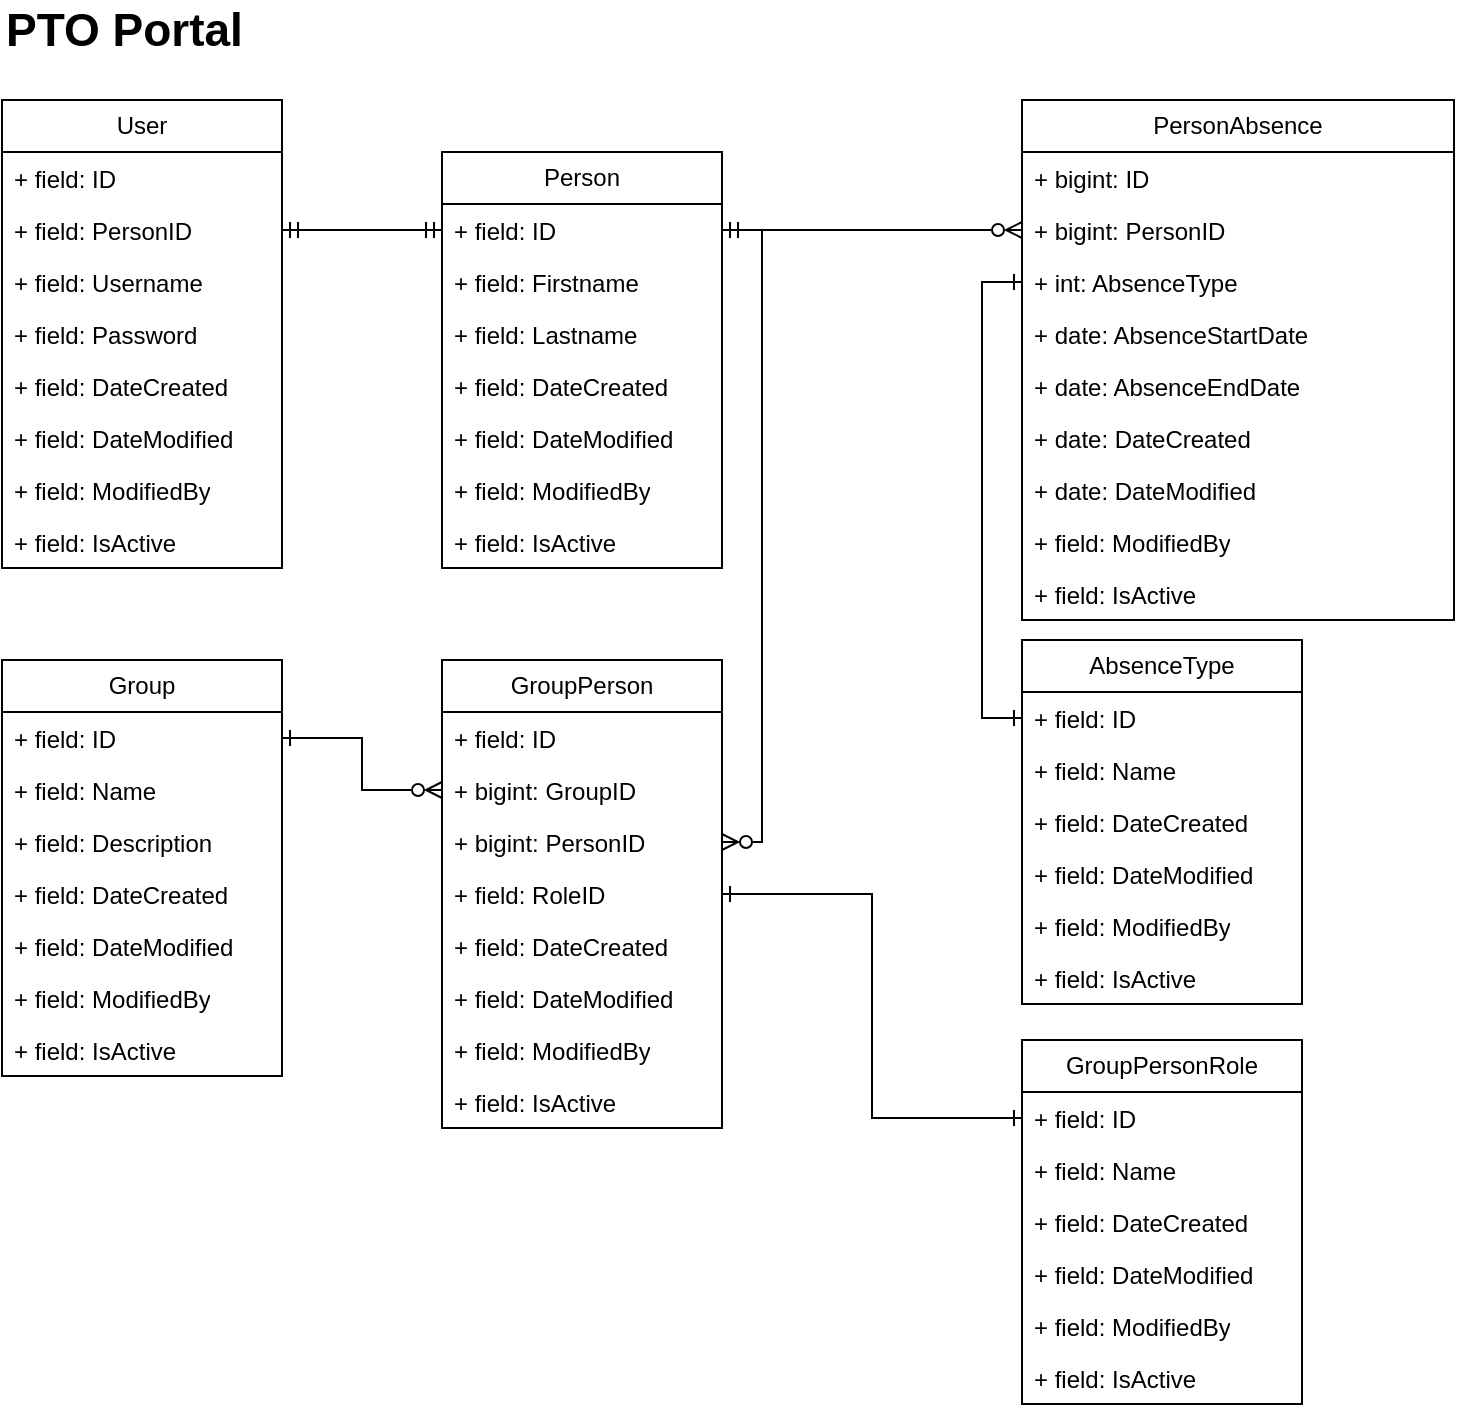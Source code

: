 <mxfile version="21.2.2" type="github">
  <diagram id="C5RBs43oDa-KdzZeNtuy" name="Page-1">
    <mxGraphModel dx="1434" dy="796" grid="1" gridSize="10" guides="1" tooltips="1" connect="1" arrows="1" fold="1" page="1" pageScale="1" pageWidth="827" pageHeight="1169" math="0" shadow="0">
      <root>
        <mxCell id="WIyWlLk6GJQsqaUBKTNV-0" />
        <mxCell id="WIyWlLk6GJQsqaUBKTNV-1" parent="WIyWlLk6GJQsqaUBKTNV-0" />
        <mxCell id="ZTJ_C2mdIYMtUUUw_Ddv-0" value="Person" style="swimlane;fontStyle=0;childLayout=stackLayout;horizontal=1;startSize=26;fillColor=none;horizontalStack=0;resizeParent=1;resizeParentMax=0;resizeLast=0;collapsible=1;marginBottom=0;whiteSpace=wrap;html=1;" vertex="1" parent="WIyWlLk6GJQsqaUBKTNV-1">
          <mxGeometry x="260" y="156" width="140" height="208" as="geometry" />
        </mxCell>
        <mxCell id="ZTJ_C2mdIYMtUUUw_Ddv-1" value="+ field: ID" style="text;strokeColor=none;fillColor=none;align=left;verticalAlign=top;spacingLeft=4;spacingRight=4;overflow=hidden;rotatable=0;points=[[0,0.5],[1,0.5]];portConstraint=eastwest;whiteSpace=wrap;html=1;" vertex="1" parent="ZTJ_C2mdIYMtUUUw_Ddv-0">
          <mxGeometry y="26" width="140" height="26" as="geometry" />
        </mxCell>
        <mxCell id="ZTJ_C2mdIYMtUUUw_Ddv-2" value="+ field: Firstname" style="text;strokeColor=none;fillColor=none;align=left;verticalAlign=top;spacingLeft=4;spacingRight=4;overflow=hidden;rotatable=0;points=[[0,0.5],[1,0.5]];portConstraint=eastwest;whiteSpace=wrap;html=1;" vertex="1" parent="ZTJ_C2mdIYMtUUUw_Ddv-0">
          <mxGeometry y="52" width="140" height="26" as="geometry" />
        </mxCell>
        <mxCell id="ZTJ_C2mdIYMtUUUw_Ddv-3" value="+ field: Lastname" style="text;strokeColor=none;fillColor=none;align=left;verticalAlign=top;spacingLeft=4;spacingRight=4;overflow=hidden;rotatable=0;points=[[0,0.5],[1,0.5]];portConstraint=eastwest;whiteSpace=wrap;html=1;" vertex="1" parent="ZTJ_C2mdIYMtUUUw_Ddv-0">
          <mxGeometry y="78" width="140" height="26" as="geometry" />
        </mxCell>
        <mxCell id="ZTJ_C2mdIYMtUUUw_Ddv-4" value="+ field: DateCreated" style="text;strokeColor=none;fillColor=none;align=left;verticalAlign=top;spacingLeft=4;spacingRight=4;overflow=hidden;rotatable=0;points=[[0,0.5],[1,0.5]];portConstraint=eastwest;whiteSpace=wrap;html=1;" vertex="1" parent="ZTJ_C2mdIYMtUUUw_Ddv-0">
          <mxGeometry y="104" width="140" height="26" as="geometry" />
        </mxCell>
        <mxCell id="ZTJ_C2mdIYMtUUUw_Ddv-5" value="+ field: DateModified" style="text;strokeColor=none;fillColor=none;align=left;verticalAlign=top;spacingLeft=4;spacingRight=4;overflow=hidden;rotatable=0;points=[[0,0.5],[1,0.5]];portConstraint=eastwest;whiteSpace=wrap;html=1;" vertex="1" parent="ZTJ_C2mdIYMtUUUw_Ddv-0">
          <mxGeometry y="130" width="140" height="26" as="geometry" />
        </mxCell>
        <mxCell id="ZTJ_C2mdIYMtUUUw_Ddv-6" value="+ field: ModifiedBy" style="text;strokeColor=none;fillColor=none;align=left;verticalAlign=top;spacingLeft=4;spacingRight=4;overflow=hidden;rotatable=0;points=[[0,0.5],[1,0.5]];portConstraint=eastwest;whiteSpace=wrap;html=1;" vertex="1" parent="ZTJ_C2mdIYMtUUUw_Ddv-0">
          <mxGeometry y="156" width="140" height="26" as="geometry" />
        </mxCell>
        <mxCell id="ZTJ_C2mdIYMtUUUw_Ddv-17" value="+ field: IsActive" style="text;strokeColor=none;fillColor=none;align=left;verticalAlign=top;spacingLeft=4;spacingRight=4;overflow=hidden;rotatable=0;points=[[0,0.5],[1,0.5]];portConstraint=eastwest;whiteSpace=wrap;html=1;" vertex="1" parent="ZTJ_C2mdIYMtUUUw_Ddv-0">
          <mxGeometry y="182" width="140" height="26" as="geometry" />
        </mxCell>
        <mxCell id="ZTJ_C2mdIYMtUUUw_Ddv-7" value="PersonAbsence" style="swimlane;fontStyle=0;childLayout=stackLayout;horizontal=1;startSize=26;fillColor=none;horizontalStack=0;resizeParent=1;resizeParentMax=0;resizeLast=0;collapsible=1;marginBottom=0;whiteSpace=wrap;html=1;" vertex="1" parent="WIyWlLk6GJQsqaUBKTNV-1">
          <mxGeometry x="550" y="130" width="216" height="260" as="geometry" />
        </mxCell>
        <mxCell id="ZTJ_C2mdIYMtUUUw_Ddv-8" value="+ bigint: ID" style="text;strokeColor=none;fillColor=none;align=left;verticalAlign=top;spacingLeft=4;spacingRight=4;overflow=hidden;rotatable=0;points=[[0,0.5],[1,0.5]];portConstraint=eastwest;whiteSpace=wrap;html=1;" vertex="1" parent="ZTJ_C2mdIYMtUUUw_Ddv-7">
          <mxGeometry y="26" width="216" height="26" as="geometry" />
        </mxCell>
        <mxCell id="ZTJ_C2mdIYMtUUUw_Ddv-16" value="+ bigint: PersonID" style="text;strokeColor=none;fillColor=none;align=left;verticalAlign=top;spacingLeft=4;spacingRight=4;overflow=hidden;rotatable=0;points=[[0,0.5],[1,0.5]];portConstraint=eastwest;whiteSpace=wrap;html=1;" vertex="1" parent="ZTJ_C2mdIYMtUUUw_Ddv-7">
          <mxGeometry y="52" width="216" height="26" as="geometry" />
        </mxCell>
        <mxCell id="ZTJ_C2mdIYMtUUUw_Ddv-9" value="+ int: AbsenceType" style="text;strokeColor=none;fillColor=none;align=left;verticalAlign=top;spacingLeft=4;spacingRight=4;overflow=hidden;rotatable=0;points=[[0,0.5],[1,0.5]];portConstraint=eastwest;whiteSpace=wrap;html=1;" vertex="1" parent="ZTJ_C2mdIYMtUUUw_Ddv-7">
          <mxGeometry y="78" width="216" height="26" as="geometry" />
        </mxCell>
        <mxCell id="ZTJ_C2mdIYMtUUUw_Ddv-10" value="+ date: AbsenceStartDate" style="text;strokeColor=none;fillColor=none;align=left;verticalAlign=top;spacingLeft=4;spacingRight=4;overflow=hidden;rotatable=0;points=[[0,0.5],[1,0.5]];portConstraint=eastwest;whiteSpace=wrap;html=1;" vertex="1" parent="ZTJ_C2mdIYMtUUUw_Ddv-7">
          <mxGeometry y="104" width="216" height="26" as="geometry" />
        </mxCell>
        <mxCell id="ZTJ_C2mdIYMtUUUw_Ddv-15" value="+ date: AbsenceEndDate" style="text;strokeColor=none;fillColor=none;align=left;verticalAlign=top;spacingLeft=4;spacingRight=4;overflow=hidden;rotatable=0;points=[[0,0.5],[1,0.5]];portConstraint=eastwest;whiteSpace=wrap;html=1;" vertex="1" parent="ZTJ_C2mdIYMtUUUw_Ddv-7">
          <mxGeometry y="130" width="216" height="26" as="geometry" />
        </mxCell>
        <mxCell id="ZTJ_C2mdIYMtUUUw_Ddv-11" value="+ date: DateCreated" style="text;strokeColor=none;fillColor=none;align=left;verticalAlign=top;spacingLeft=4;spacingRight=4;overflow=hidden;rotatable=0;points=[[0,0.5],[1,0.5]];portConstraint=eastwest;whiteSpace=wrap;html=1;" vertex="1" parent="ZTJ_C2mdIYMtUUUw_Ddv-7">
          <mxGeometry y="156" width="216" height="26" as="geometry" />
        </mxCell>
        <mxCell id="ZTJ_C2mdIYMtUUUw_Ddv-12" value="+ date: DateModified" style="text;strokeColor=none;fillColor=none;align=left;verticalAlign=top;spacingLeft=4;spacingRight=4;overflow=hidden;rotatable=0;points=[[0,0.5],[1,0.5]];portConstraint=eastwest;whiteSpace=wrap;html=1;" vertex="1" parent="ZTJ_C2mdIYMtUUUw_Ddv-7">
          <mxGeometry y="182" width="216" height="26" as="geometry" />
        </mxCell>
        <mxCell id="ZTJ_C2mdIYMtUUUw_Ddv-13" value="+ field: ModifiedBy" style="text;strokeColor=none;fillColor=none;align=left;verticalAlign=top;spacingLeft=4;spacingRight=4;overflow=hidden;rotatable=0;points=[[0,0.5],[1,0.5]];portConstraint=eastwest;whiteSpace=wrap;html=1;" vertex="1" parent="ZTJ_C2mdIYMtUUUw_Ddv-7">
          <mxGeometry y="208" width="216" height="26" as="geometry" />
        </mxCell>
        <mxCell id="ZTJ_C2mdIYMtUUUw_Ddv-18" value="+ field: IsActive" style="text;strokeColor=none;fillColor=none;align=left;verticalAlign=top;spacingLeft=4;spacingRight=4;overflow=hidden;rotatable=0;points=[[0,0.5],[1,0.5]];portConstraint=eastwest;whiteSpace=wrap;html=1;" vertex="1" parent="ZTJ_C2mdIYMtUUUw_Ddv-7">
          <mxGeometry y="234" width="216" height="26" as="geometry" />
        </mxCell>
        <mxCell id="ZTJ_C2mdIYMtUUUw_Ddv-14" value="PTO Portal" style="text;html=1;strokeColor=none;fillColor=none;align=left;verticalAlign=middle;whiteSpace=wrap;rounded=0;fontSize=23;fontStyle=1" vertex="1" parent="WIyWlLk6GJQsqaUBKTNV-1">
          <mxGeometry x="40" y="80" width="180" height="30" as="geometry" />
        </mxCell>
        <mxCell id="ZTJ_C2mdIYMtUUUw_Ddv-19" value="AbsenceType" style="swimlane;fontStyle=0;childLayout=stackLayout;horizontal=1;startSize=26;fillColor=none;horizontalStack=0;resizeParent=1;resizeParentMax=0;resizeLast=0;collapsible=1;marginBottom=0;whiteSpace=wrap;html=1;" vertex="1" parent="WIyWlLk6GJQsqaUBKTNV-1">
          <mxGeometry x="550" y="400" width="140" height="182" as="geometry" />
        </mxCell>
        <mxCell id="ZTJ_C2mdIYMtUUUw_Ddv-20" value="+ field: ID" style="text;strokeColor=none;fillColor=none;align=left;verticalAlign=top;spacingLeft=4;spacingRight=4;overflow=hidden;rotatable=0;points=[[0,0.5],[1,0.5]];portConstraint=eastwest;whiteSpace=wrap;html=1;" vertex="1" parent="ZTJ_C2mdIYMtUUUw_Ddv-19">
          <mxGeometry y="26" width="140" height="26" as="geometry" />
        </mxCell>
        <mxCell id="ZTJ_C2mdIYMtUUUw_Ddv-21" value="+ field: Name" style="text;strokeColor=none;fillColor=none;align=left;verticalAlign=top;spacingLeft=4;spacingRight=4;overflow=hidden;rotatable=0;points=[[0,0.5],[1,0.5]];portConstraint=eastwest;whiteSpace=wrap;html=1;" vertex="1" parent="ZTJ_C2mdIYMtUUUw_Ddv-19">
          <mxGeometry y="52" width="140" height="26" as="geometry" />
        </mxCell>
        <mxCell id="ZTJ_C2mdIYMtUUUw_Ddv-23" value="+ field: DateCreated" style="text;strokeColor=none;fillColor=none;align=left;verticalAlign=top;spacingLeft=4;spacingRight=4;overflow=hidden;rotatable=0;points=[[0,0.5],[1,0.5]];portConstraint=eastwest;whiteSpace=wrap;html=1;" vertex="1" parent="ZTJ_C2mdIYMtUUUw_Ddv-19">
          <mxGeometry y="78" width="140" height="26" as="geometry" />
        </mxCell>
        <mxCell id="ZTJ_C2mdIYMtUUUw_Ddv-24" value="+ field: DateModified" style="text;strokeColor=none;fillColor=none;align=left;verticalAlign=top;spacingLeft=4;spacingRight=4;overflow=hidden;rotatable=0;points=[[0,0.5],[1,0.5]];portConstraint=eastwest;whiteSpace=wrap;html=1;" vertex="1" parent="ZTJ_C2mdIYMtUUUw_Ddv-19">
          <mxGeometry y="104" width="140" height="26" as="geometry" />
        </mxCell>
        <mxCell id="ZTJ_C2mdIYMtUUUw_Ddv-25" value="+ field: ModifiedBy" style="text;strokeColor=none;fillColor=none;align=left;verticalAlign=top;spacingLeft=4;spacingRight=4;overflow=hidden;rotatable=0;points=[[0,0.5],[1,0.5]];portConstraint=eastwest;whiteSpace=wrap;html=1;" vertex="1" parent="ZTJ_C2mdIYMtUUUw_Ddv-19">
          <mxGeometry y="130" width="140" height="26" as="geometry" />
        </mxCell>
        <mxCell id="ZTJ_C2mdIYMtUUUw_Ddv-26" value="+ field: IsActive" style="text;strokeColor=none;fillColor=none;align=left;verticalAlign=top;spacingLeft=4;spacingRight=4;overflow=hidden;rotatable=0;points=[[0,0.5],[1,0.5]];portConstraint=eastwest;whiteSpace=wrap;html=1;" vertex="1" parent="ZTJ_C2mdIYMtUUUw_Ddv-19">
          <mxGeometry y="156" width="140" height="26" as="geometry" />
        </mxCell>
        <mxCell id="ZTJ_C2mdIYMtUUUw_Ddv-27" value="User" style="swimlane;fontStyle=0;childLayout=stackLayout;horizontal=1;startSize=26;fillColor=none;horizontalStack=0;resizeParent=1;resizeParentMax=0;resizeLast=0;collapsible=1;marginBottom=0;whiteSpace=wrap;html=1;" vertex="1" parent="WIyWlLk6GJQsqaUBKTNV-1">
          <mxGeometry x="40" y="130" width="140" height="234" as="geometry" />
        </mxCell>
        <mxCell id="ZTJ_C2mdIYMtUUUw_Ddv-28" value="+ field: ID" style="text;strokeColor=none;fillColor=none;align=left;verticalAlign=top;spacingLeft=4;spacingRight=4;overflow=hidden;rotatable=0;points=[[0,0.5],[1,0.5]];portConstraint=eastwest;whiteSpace=wrap;html=1;" vertex="1" parent="ZTJ_C2mdIYMtUUUw_Ddv-27">
          <mxGeometry y="26" width="140" height="26" as="geometry" />
        </mxCell>
        <mxCell id="ZTJ_C2mdIYMtUUUw_Ddv-35" value="+ field: PersonID" style="text;strokeColor=none;fillColor=none;align=left;verticalAlign=top;spacingLeft=4;spacingRight=4;overflow=hidden;rotatable=0;points=[[0,0.5],[1,0.5]];portConstraint=eastwest;whiteSpace=wrap;html=1;" vertex="1" parent="ZTJ_C2mdIYMtUUUw_Ddv-27">
          <mxGeometry y="52" width="140" height="26" as="geometry" />
        </mxCell>
        <mxCell id="ZTJ_C2mdIYMtUUUw_Ddv-29" value="+ field: Username" style="text;strokeColor=none;fillColor=none;align=left;verticalAlign=top;spacingLeft=4;spacingRight=4;overflow=hidden;rotatable=0;points=[[0,0.5],[1,0.5]];portConstraint=eastwest;whiteSpace=wrap;html=1;" vertex="1" parent="ZTJ_C2mdIYMtUUUw_Ddv-27">
          <mxGeometry y="78" width="140" height="26" as="geometry" />
        </mxCell>
        <mxCell id="ZTJ_C2mdIYMtUUUw_Ddv-30" value="+ field: Password" style="text;strokeColor=none;fillColor=none;align=left;verticalAlign=top;spacingLeft=4;spacingRight=4;overflow=hidden;rotatable=0;points=[[0,0.5],[1,0.5]];portConstraint=eastwest;whiteSpace=wrap;html=1;" vertex="1" parent="ZTJ_C2mdIYMtUUUw_Ddv-27">
          <mxGeometry y="104" width="140" height="26" as="geometry" />
        </mxCell>
        <mxCell id="ZTJ_C2mdIYMtUUUw_Ddv-31" value="+ field: DateCreated" style="text;strokeColor=none;fillColor=none;align=left;verticalAlign=top;spacingLeft=4;spacingRight=4;overflow=hidden;rotatable=0;points=[[0,0.5],[1,0.5]];portConstraint=eastwest;whiteSpace=wrap;html=1;" vertex="1" parent="ZTJ_C2mdIYMtUUUw_Ddv-27">
          <mxGeometry y="130" width="140" height="26" as="geometry" />
        </mxCell>
        <mxCell id="ZTJ_C2mdIYMtUUUw_Ddv-32" value="+ field: DateModified" style="text;strokeColor=none;fillColor=none;align=left;verticalAlign=top;spacingLeft=4;spacingRight=4;overflow=hidden;rotatable=0;points=[[0,0.5],[1,0.5]];portConstraint=eastwest;whiteSpace=wrap;html=1;" vertex="1" parent="ZTJ_C2mdIYMtUUUw_Ddv-27">
          <mxGeometry y="156" width="140" height="26" as="geometry" />
        </mxCell>
        <mxCell id="ZTJ_C2mdIYMtUUUw_Ddv-33" value="+ field: ModifiedBy" style="text;strokeColor=none;fillColor=none;align=left;verticalAlign=top;spacingLeft=4;spacingRight=4;overflow=hidden;rotatable=0;points=[[0,0.5],[1,0.5]];portConstraint=eastwest;whiteSpace=wrap;html=1;" vertex="1" parent="ZTJ_C2mdIYMtUUUw_Ddv-27">
          <mxGeometry y="182" width="140" height="26" as="geometry" />
        </mxCell>
        <mxCell id="ZTJ_C2mdIYMtUUUw_Ddv-34" value="+ field: IsActive" style="text;strokeColor=none;fillColor=none;align=left;verticalAlign=top;spacingLeft=4;spacingRight=4;overflow=hidden;rotatable=0;points=[[0,0.5],[1,0.5]];portConstraint=eastwest;whiteSpace=wrap;html=1;" vertex="1" parent="ZTJ_C2mdIYMtUUUw_Ddv-27">
          <mxGeometry y="208" width="140" height="26" as="geometry" />
        </mxCell>
        <mxCell id="ZTJ_C2mdIYMtUUUw_Ddv-36" style="edgeStyle=orthogonalEdgeStyle;rounded=0;orthogonalLoop=1;jettySize=auto;html=1;entryX=0;entryY=0.5;entryDx=0;entryDy=0;startArrow=ERmandOne;startFill=0;endArrow=ERmandOne;endFill=0;" edge="1" parent="WIyWlLk6GJQsqaUBKTNV-1" source="ZTJ_C2mdIYMtUUUw_Ddv-35" target="ZTJ_C2mdIYMtUUUw_Ddv-1">
          <mxGeometry relative="1" as="geometry" />
        </mxCell>
        <mxCell id="ZTJ_C2mdIYMtUUUw_Ddv-37" style="edgeStyle=orthogonalEdgeStyle;rounded=0;orthogonalLoop=1;jettySize=auto;html=1;exitX=1;exitY=0.5;exitDx=0;exitDy=0;endArrow=ERzeroToMany;endFill=0;startArrow=ERmandOne;startFill=0;" edge="1" parent="WIyWlLk6GJQsqaUBKTNV-1" source="ZTJ_C2mdIYMtUUUw_Ddv-1" target="ZTJ_C2mdIYMtUUUw_Ddv-16">
          <mxGeometry relative="1" as="geometry" />
        </mxCell>
        <mxCell id="ZTJ_C2mdIYMtUUUw_Ddv-38" style="edgeStyle=orthogonalEdgeStyle;rounded=0;orthogonalLoop=1;jettySize=auto;html=1;entryX=0;entryY=0.5;entryDx=0;entryDy=0;startArrow=ERone;startFill=0;endArrow=ERone;endFill=0;" edge="1" parent="WIyWlLk6GJQsqaUBKTNV-1" source="ZTJ_C2mdIYMtUUUw_Ddv-9" target="ZTJ_C2mdIYMtUUUw_Ddv-20">
          <mxGeometry relative="1" as="geometry" />
        </mxCell>
        <mxCell id="ZTJ_C2mdIYMtUUUw_Ddv-39" value="Group" style="swimlane;fontStyle=0;childLayout=stackLayout;horizontal=1;startSize=26;fillColor=none;horizontalStack=0;resizeParent=1;resizeParentMax=0;resizeLast=0;collapsible=1;marginBottom=0;whiteSpace=wrap;html=1;" vertex="1" parent="WIyWlLk6GJQsqaUBKTNV-1">
          <mxGeometry x="40" y="410" width="140" height="208" as="geometry" />
        </mxCell>
        <mxCell id="ZTJ_C2mdIYMtUUUw_Ddv-40" value="+ field: ID" style="text;strokeColor=none;fillColor=none;align=left;verticalAlign=top;spacingLeft=4;spacingRight=4;overflow=hidden;rotatable=0;points=[[0,0.5],[1,0.5]];portConstraint=eastwest;whiteSpace=wrap;html=1;" vertex="1" parent="ZTJ_C2mdIYMtUUUw_Ddv-39">
          <mxGeometry y="26" width="140" height="26" as="geometry" />
        </mxCell>
        <mxCell id="ZTJ_C2mdIYMtUUUw_Ddv-42" value="+ field: Name" style="text;strokeColor=none;fillColor=none;align=left;verticalAlign=top;spacingLeft=4;spacingRight=4;overflow=hidden;rotatable=0;points=[[0,0.5],[1,0.5]];portConstraint=eastwest;whiteSpace=wrap;html=1;" vertex="1" parent="ZTJ_C2mdIYMtUUUw_Ddv-39">
          <mxGeometry y="52" width="140" height="26" as="geometry" />
        </mxCell>
        <mxCell id="ZTJ_C2mdIYMtUUUw_Ddv-43" value="+ field: Description" style="text;strokeColor=none;fillColor=none;align=left;verticalAlign=top;spacingLeft=4;spacingRight=4;overflow=hidden;rotatable=0;points=[[0,0.5],[1,0.5]];portConstraint=eastwest;whiteSpace=wrap;html=1;" vertex="1" parent="ZTJ_C2mdIYMtUUUw_Ddv-39">
          <mxGeometry y="78" width="140" height="26" as="geometry" />
        </mxCell>
        <mxCell id="ZTJ_C2mdIYMtUUUw_Ddv-44" value="+ field: DateCreated" style="text;strokeColor=none;fillColor=none;align=left;verticalAlign=top;spacingLeft=4;spacingRight=4;overflow=hidden;rotatable=0;points=[[0,0.5],[1,0.5]];portConstraint=eastwest;whiteSpace=wrap;html=1;" vertex="1" parent="ZTJ_C2mdIYMtUUUw_Ddv-39">
          <mxGeometry y="104" width="140" height="26" as="geometry" />
        </mxCell>
        <mxCell id="ZTJ_C2mdIYMtUUUw_Ddv-45" value="+ field: DateModified" style="text;strokeColor=none;fillColor=none;align=left;verticalAlign=top;spacingLeft=4;spacingRight=4;overflow=hidden;rotatable=0;points=[[0,0.5],[1,0.5]];portConstraint=eastwest;whiteSpace=wrap;html=1;" vertex="1" parent="ZTJ_C2mdIYMtUUUw_Ddv-39">
          <mxGeometry y="130" width="140" height="26" as="geometry" />
        </mxCell>
        <mxCell id="ZTJ_C2mdIYMtUUUw_Ddv-46" value="+ field: ModifiedBy" style="text;strokeColor=none;fillColor=none;align=left;verticalAlign=top;spacingLeft=4;spacingRight=4;overflow=hidden;rotatable=0;points=[[0,0.5],[1,0.5]];portConstraint=eastwest;whiteSpace=wrap;html=1;" vertex="1" parent="ZTJ_C2mdIYMtUUUw_Ddv-39">
          <mxGeometry y="156" width="140" height="26" as="geometry" />
        </mxCell>
        <mxCell id="ZTJ_C2mdIYMtUUUw_Ddv-47" value="+ field: IsActive" style="text;strokeColor=none;fillColor=none;align=left;verticalAlign=top;spacingLeft=4;spacingRight=4;overflow=hidden;rotatable=0;points=[[0,0.5],[1,0.5]];portConstraint=eastwest;whiteSpace=wrap;html=1;" vertex="1" parent="ZTJ_C2mdIYMtUUUw_Ddv-39">
          <mxGeometry y="182" width="140" height="26" as="geometry" />
        </mxCell>
        <mxCell id="ZTJ_C2mdIYMtUUUw_Ddv-48" value="GroupPerson" style="swimlane;fontStyle=0;childLayout=stackLayout;horizontal=1;startSize=26;fillColor=none;horizontalStack=0;resizeParent=1;resizeParentMax=0;resizeLast=0;collapsible=1;marginBottom=0;whiteSpace=wrap;html=1;" vertex="1" parent="WIyWlLk6GJQsqaUBKTNV-1">
          <mxGeometry x="260" y="410" width="140" height="234" as="geometry" />
        </mxCell>
        <mxCell id="ZTJ_C2mdIYMtUUUw_Ddv-49" value="+ field: ID" style="text;strokeColor=none;fillColor=none;align=left;verticalAlign=top;spacingLeft=4;spacingRight=4;overflow=hidden;rotatable=0;points=[[0,0.5],[1,0.5]];portConstraint=eastwest;whiteSpace=wrap;html=1;" vertex="1" parent="ZTJ_C2mdIYMtUUUw_Ddv-48">
          <mxGeometry y="26" width="140" height="26" as="geometry" />
        </mxCell>
        <mxCell id="ZTJ_C2mdIYMtUUUw_Ddv-57" value="+ bigint: GroupID" style="text;strokeColor=none;fillColor=none;align=left;verticalAlign=top;spacingLeft=4;spacingRight=4;overflow=hidden;rotatable=0;points=[[0,0.5],[1,0.5]];portConstraint=eastwest;whiteSpace=wrap;html=1;" vertex="1" parent="ZTJ_C2mdIYMtUUUw_Ddv-48">
          <mxGeometry y="52" width="140" height="26" as="geometry" />
        </mxCell>
        <mxCell id="ZTJ_C2mdIYMtUUUw_Ddv-56" value="+ bigint: PersonID" style="text;strokeColor=none;fillColor=none;align=left;verticalAlign=top;spacingLeft=4;spacingRight=4;overflow=hidden;rotatable=0;points=[[0,0.5],[1,0.5]];portConstraint=eastwest;whiteSpace=wrap;html=1;" vertex="1" parent="ZTJ_C2mdIYMtUUUw_Ddv-48">
          <mxGeometry y="78" width="140" height="26" as="geometry" />
        </mxCell>
        <mxCell id="ZTJ_C2mdIYMtUUUw_Ddv-59" value="+ field: RoleID" style="text;strokeColor=none;fillColor=none;align=left;verticalAlign=top;spacingLeft=4;spacingRight=4;overflow=hidden;rotatable=0;points=[[0,0.5],[1,0.5]];portConstraint=eastwest;whiteSpace=wrap;html=1;" vertex="1" parent="ZTJ_C2mdIYMtUUUw_Ddv-48">
          <mxGeometry y="104" width="140" height="26" as="geometry" />
        </mxCell>
        <mxCell id="ZTJ_C2mdIYMtUUUw_Ddv-52" value="+ field: DateCreated" style="text;strokeColor=none;fillColor=none;align=left;verticalAlign=top;spacingLeft=4;spacingRight=4;overflow=hidden;rotatable=0;points=[[0,0.5],[1,0.5]];portConstraint=eastwest;whiteSpace=wrap;html=1;" vertex="1" parent="ZTJ_C2mdIYMtUUUw_Ddv-48">
          <mxGeometry y="130" width="140" height="26" as="geometry" />
        </mxCell>
        <mxCell id="ZTJ_C2mdIYMtUUUw_Ddv-53" value="+ field: DateModified" style="text;strokeColor=none;fillColor=none;align=left;verticalAlign=top;spacingLeft=4;spacingRight=4;overflow=hidden;rotatable=0;points=[[0,0.5],[1,0.5]];portConstraint=eastwest;whiteSpace=wrap;html=1;" vertex="1" parent="ZTJ_C2mdIYMtUUUw_Ddv-48">
          <mxGeometry y="156" width="140" height="26" as="geometry" />
        </mxCell>
        <mxCell id="ZTJ_C2mdIYMtUUUw_Ddv-54" value="+ field: ModifiedBy" style="text;strokeColor=none;fillColor=none;align=left;verticalAlign=top;spacingLeft=4;spacingRight=4;overflow=hidden;rotatable=0;points=[[0,0.5],[1,0.5]];portConstraint=eastwest;whiteSpace=wrap;html=1;" vertex="1" parent="ZTJ_C2mdIYMtUUUw_Ddv-48">
          <mxGeometry y="182" width="140" height="26" as="geometry" />
        </mxCell>
        <mxCell id="ZTJ_C2mdIYMtUUUw_Ddv-55" value="+ field: IsActive" style="text;strokeColor=none;fillColor=none;align=left;verticalAlign=top;spacingLeft=4;spacingRight=4;overflow=hidden;rotatable=0;points=[[0,0.5],[1,0.5]];portConstraint=eastwest;whiteSpace=wrap;html=1;" vertex="1" parent="ZTJ_C2mdIYMtUUUw_Ddv-48">
          <mxGeometry y="208" width="140" height="26" as="geometry" />
        </mxCell>
        <mxCell id="ZTJ_C2mdIYMtUUUw_Ddv-58" style="edgeStyle=orthogonalEdgeStyle;rounded=0;orthogonalLoop=1;jettySize=auto;html=1;endArrow=ERone;endFill=0;startArrow=ERzeroToMany;startFill=0;" edge="1" parent="WIyWlLk6GJQsqaUBKTNV-1" source="ZTJ_C2mdIYMtUUUw_Ddv-57" target="ZTJ_C2mdIYMtUUUw_Ddv-40">
          <mxGeometry relative="1" as="geometry" />
        </mxCell>
        <mxCell id="ZTJ_C2mdIYMtUUUw_Ddv-69" value="GroupPersonRole" style="swimlane;fontStyle=0;childLayout=stackLayout;horizontal=1;startSize=26;fillColor=none;horizontalStack=0;resizeParent=1;resizeParentMax=0;resizeLast=0;collapsible=1;marginBottom=0;whiteSpace=wrap;html=1;" vertex="1" parent="WIyWlLk6GJQsqaUBKTNV-1">
          <mxGeometry x="550" y="600" width="140" height="182" as="geometry" />
        </mxCell>
        <mxCell id="ZTJ_C2mdIYMtUUUw_Ddv-70" value="+ field: ID" style="text;strokeColor=none;fillColor=none;align=left;verticalAlign=top;spacingLeft=4;spacingRight=4;overflow=hidden;rotatable=0;points=[[0,0.5],[1,0.5]];portConstraint=eastwest;whiteSpace=wrap;html=1;" vertex="1" parent="ZTJ_C2mdIYMtUUUw_Ddv-69">
          <mxGeometry y="26" width="140" height="26" as="geometry" />
        </mxCell>
        <mxCell id="ZTJ_C2mdIYMtUUUw_Ddv-71" value="+ field: Name" style="text;strokeColor=none;fillColor=none;align=left;verticalAlign=top;spacingLeft=4;spacingRight=4;overflow=hidden;rotatable=0;points=[[0,0.5],[1,0.5]];portConstraint=eastwest;whiteSpace=wrap;html=1;" vertex="1" parent="ZTJ_C2mdIYMtUUUw_Ddv-69">
          <mxGeometry y="52" width="140" height="26" as="geometry" />
        </mxCell>
        <mxCell id="ZTJ_C2mdIYMtUUUw_Ddv-72" value="+ field: DateCreated" style="text;strokeColor=none;fillColor=none;align=left;verticalAlign=top;spacingLeft=4;spacingRight=4;overflow=hidden;rotatable=0;points=[[0,0.5],[1,0.5]];portConstraint=eastwest;whiteSpace=wrap;html=1;" vertex="1" parent="ZTJ_C2mdIYMtUUUw_Ddv-69">
          <mxGeometry y="78" width="140" height="26" as="geometry" />
        </mxCell>
        <mxCell id="ZTJ_C2mdIYMtUUUw_Ddv-73" value="+ field: DateModified" style="text;strokeColor=none;fillColor=none;align=left;verticalAlign=top;spacingLeft=4;spacingRight=4;overflow=hidden;rotatable=0;points=[[0,0.5],[1,0.5]];portConstraint=eastwest;whiteSpace=wrap;html=1;" vertex="1" parent="ZTJ_C2mdIYMtUUUw_Ddv-69">
          <mxGeometry y="104" width="140" height="26" as="geometry" />
        </mxCell>
        <mxCell id="ZTJ_C2mdIYMtUUUw_Ddv-74" value="+ field: ModifiedBy" style="text;strokeColor=none;fillColor=none;align=left;verticalAlign=top;spacingLeft=4;spacingRight=4;overflow=hidden;rotatable=0;points=[[0,0.5],[1,0.5]];portConstraint=eastwest;whiteSpace=wrap;html=1;" vertex="1" parent="ZTJ_C2mdIYMtUUUw_Ddv-69">
          <mxGeometry y="130" width="140" height="26" as="geometry" />
        </mxCell>
        <mxCell id="ZTJ_C2mdIYMtUUUw_Ddv-75" value="+ field: IsActive" style="text;strokeColor=none;fillColor=none;align=left;verticalAlign=top;spacingLeft=4;spacingRight=4;overflow=hidden;rotatable=0;points=[[0,0.5],[1,0.5]];portConstraint=eastwest;whiteSpace=wrap;html=1;" vertex="1" parent="ZTJ_C2mdIYMtUUUw_Ddv-69">
          <mxGeometry y="156" width="140" height="26" as="geometry" />
        </mxCell>
        <mxCell id="ZTJ_C2mdIYMtUUUw_Ddv-76" style="edgeStyle=orthogonalEdgeStyle;rounded=0;orthogonalLoop=1;jettySize=auto;html=1;startArrow=ERone;startFill=0;endArrow=ERone;endFill=0;" edge="1" parent="WIyWlLk6GJQsqaUBKTNV-1" source="ZTJ_C2mdIYMtUUUw_Ddv-59" target="ZTJ_C2mdIYMtUUUw_Ddv-70">
          <mxGeometry relative="1" as="geometry" />
        </mxCell>
        <mxCell id="ZTJ_C2mdIYMtUUUw_Ddv-78" style="edgeStyle=orthogonalEdgeStyle;rounded=0;orthogonalLoop=1;jettySize=auto;html=1;exitX=1;exitY=0.5;exitDx=0;exitDy=0;entryX=1;entryY=0.5;entryDx=0;entryDy=0;startArrow=none;startFill=0;endArrow=ERzeroToMany;endFill=0;" edge="1" parent="WIyWlLk6GJQsqaUBKTNV-1" source="ZTJ_C2mdIYMtUUUw_Ddv-1" target="ZTJ_C2mdIYMtUUUw_Ddv-56">
          <mxGeometry relative="1" as="geometry" />
        </mxCell>
      </root>
    </mxGraphModel>
  </diagram>
</mxfile>
